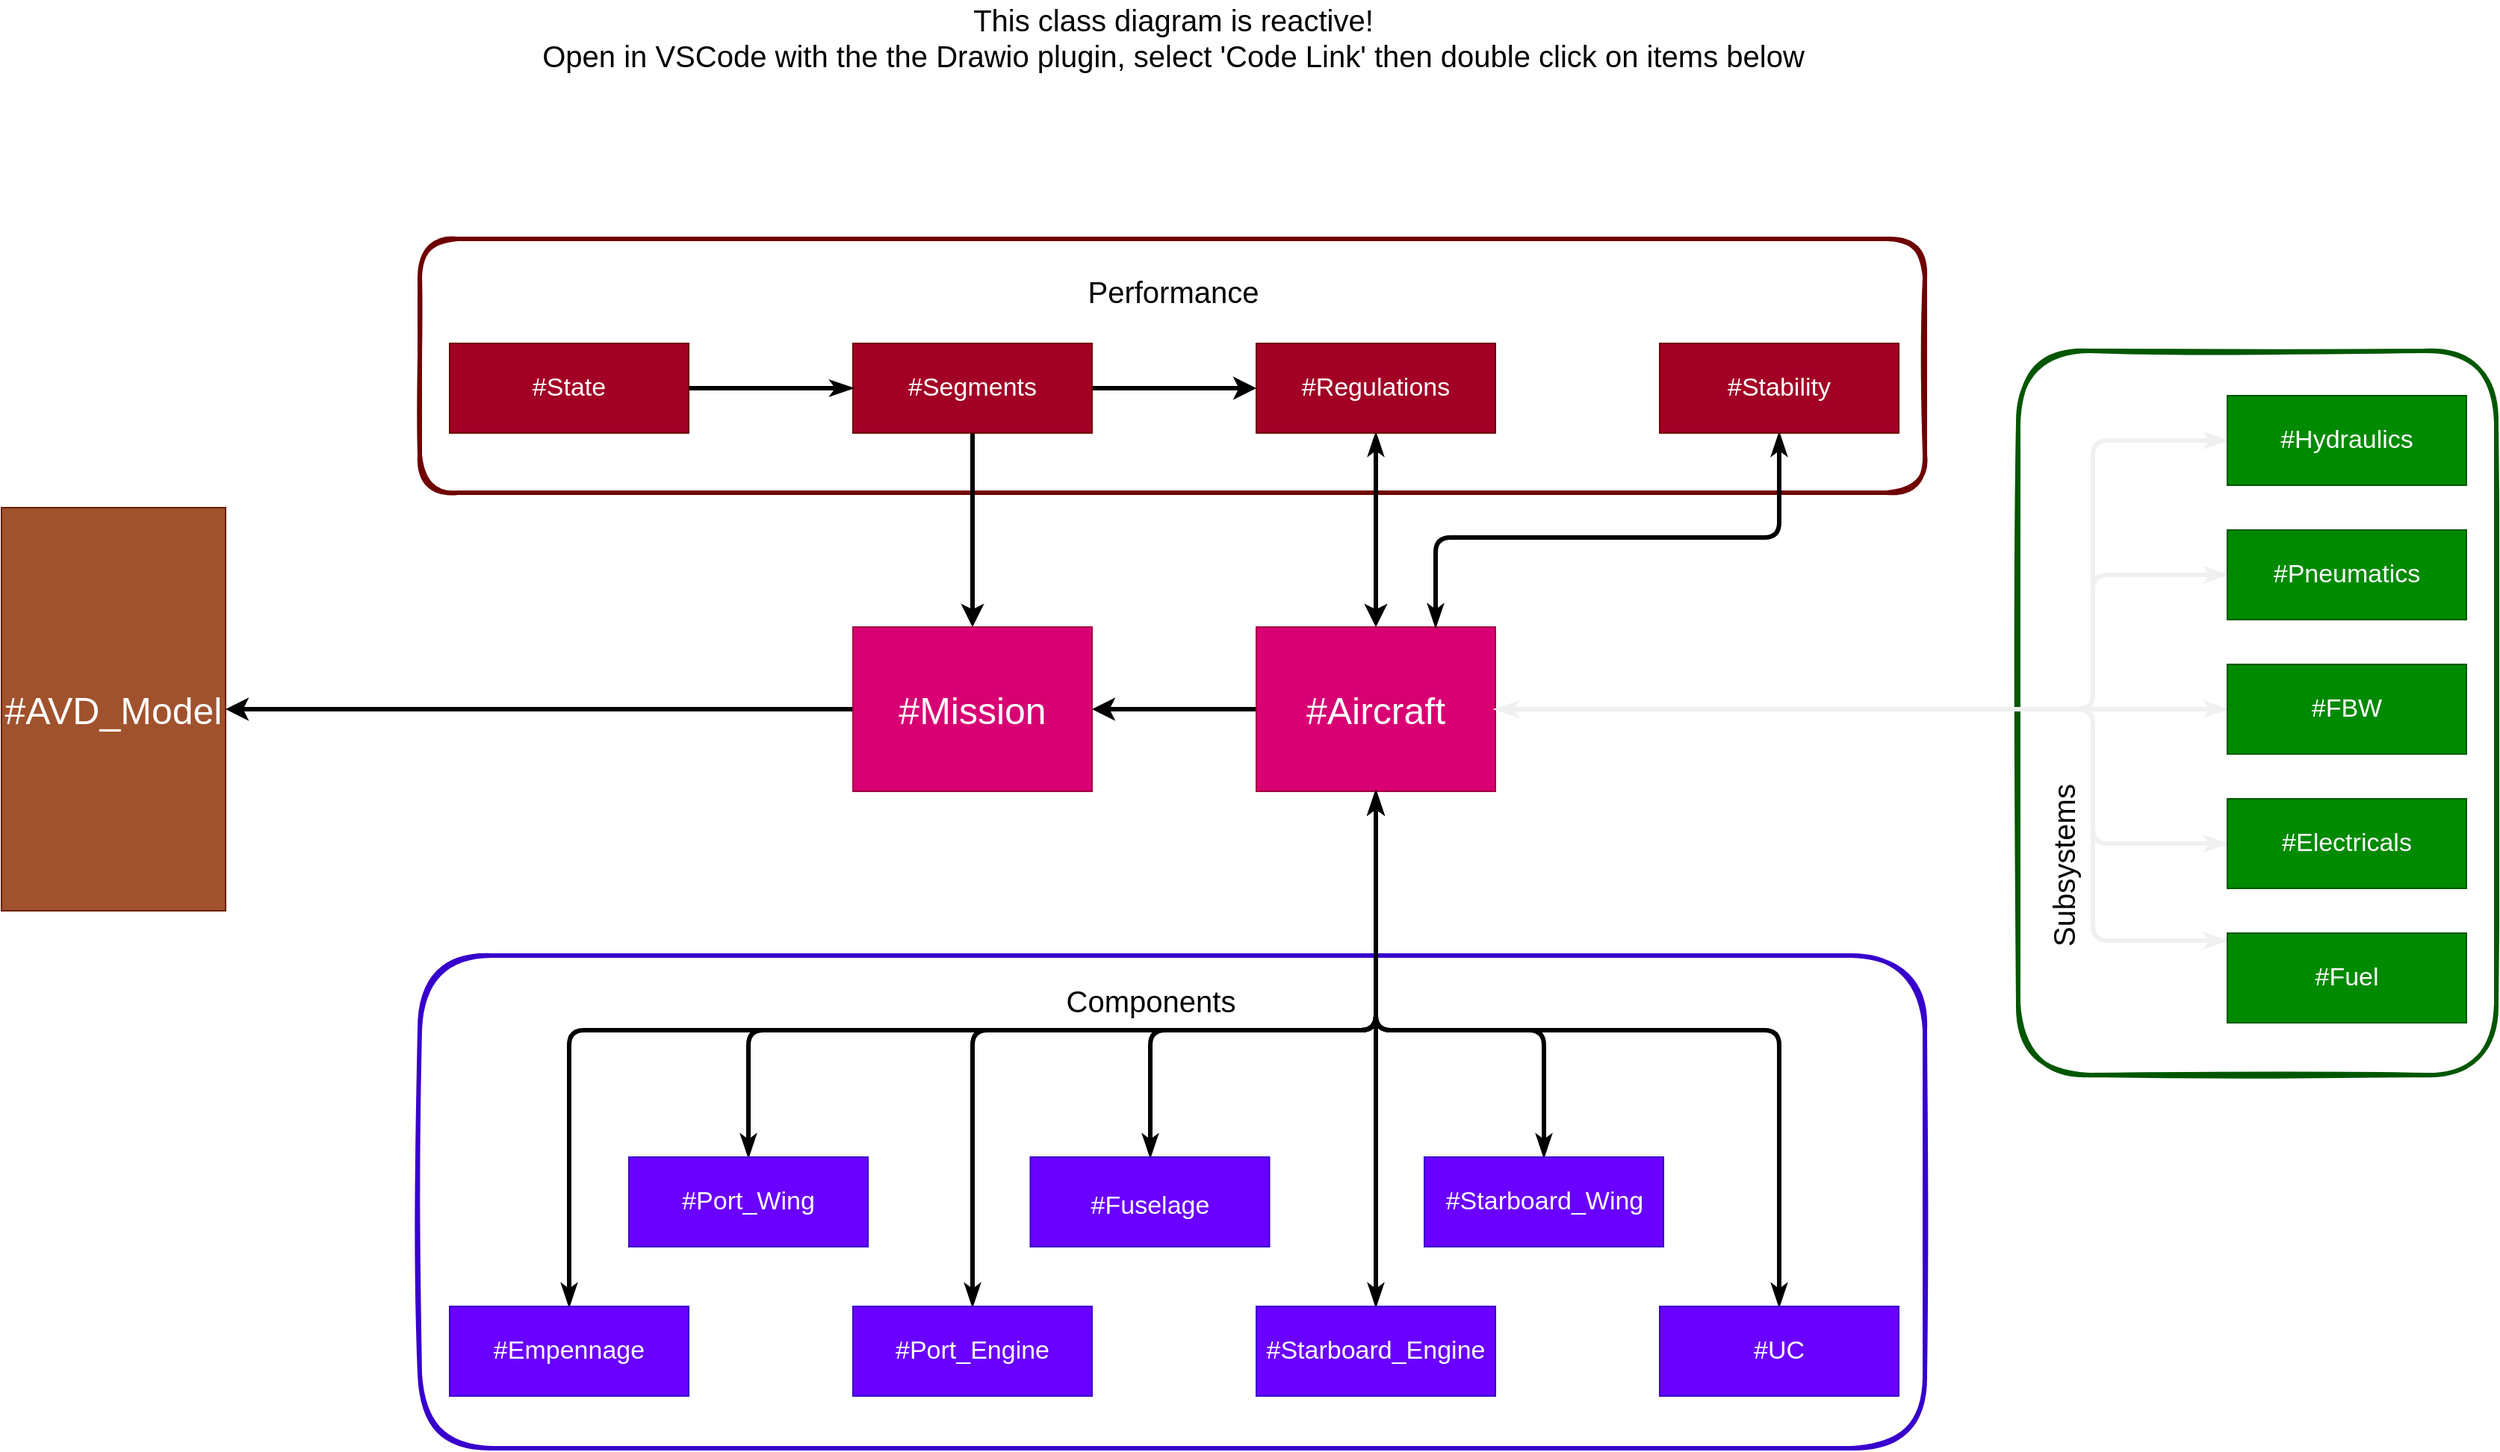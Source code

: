 <mxfile>
    <diagram id="kCiUBcg4THfwcubQhVI1" name="Page-1">
        <mxGraphModel dx="1970" dy="1338" grid="1" gridSize="10" guides="1" tooltips="1" connect="1" arrows="1" fold="1" page="1" pageScale="1" pageWidth="3300" pageHeight="2339" math="0" shadow="0">
            <root>
                <mxCell id="0"/>
                <mxCell id="1" parent="0"/>
                <mxCell id="56" value="" style="rounded=1;whiteSpace=wrap;html=1;sketch=1;fontSize=17;strokeWidth=3;strokeColor=#6F0000;fontColor=#ffffff;" vertex="1" parent="1">
                    <mxGeometry x="540" y="600" width="1007.5" height="170" as="geometry"/>
                </mxCell>
                <mxCell id="54" value="" style="rounded=1;whiteSpace=wrap;html=1;sketch=1;fontSize=17;strokeWidth=3;strokeColor=#005700;fontColor=#ffffff;" vertex="1" parent="1">
                    <mxGeometry x="1610" y="675" width="320" height="485" as="geometry"/>
                </mxCell>
                <mxCell id="53" value="" style="rounded=1;whiteSpace=wrap;html=1;sketch=1;fontSize=17;strokeWidth=3;strokeColor=#3700CC;fontColor=#ffffff;" vertex="1" parent="1">
                    <mxGeometry x="540" y="1080" width="1007.5" height="330" as="geometry"/>
                </mxCell>
                <mxCell id="13" style="edgeStyle=orthogonalEdgeStyle;rounded=0;orthogonalLoop=1;jettySize=auto;html=1;entryX=1;entryY=0.5;entryDx=0;entryDy=0;strokeWidth=3;" edge="1" parent="1" source="2" target="5">
                    <mxGeometry relative="1" as="geometry"/>
                </mxCell>
                <mxCell id="61" style="edgeStyle=orthogonalEdgeStyle;rounded=1;orthogonalLoop=1;jettySize=auto;html=1;fontSize=20;startArrow=classicThin;startFill=1;endArrow=classicThin;endFill=1;strokeWidth=3;" edge="1" parent="1" source="2" target="17">
                    <mxGeometry relative="1" as="geometry">
                        <Array as="points">
                            <mxPoint x="1180" y="1130"/>
                            <mxPoint x="1029" y="1130"/>
                        </Array>
                    </mxGeometry>
                </mxCell>
                <mxCell id="62" style="edgeStyle=orthogonalEdgeStyle;rounded=1;orthogonalLoop=1;jettySize=auto;html=1;entryX=0.5;entryY=0;entryDx=0;entryDy=0;fontSize=20;startArrow=classicThin;startFill=1;endArrow=classicThin;endFill=1;strokeWidth=3;" edge="1" parent="1" source="2" target="19">
                    <mxGeometry relative="1" as="geometry">
                        <Array as="points">
                            <mxPoint x="1180" y="1130"/>
                            <mxPoint x="760" y="1130"/>
                        </Array>
                    </mxGeometry>
                </mxCell>
                <mxCell id="63" style="edgeStyle=orthogonalEdgeStyle;rounded=1;orthogonalLoop=1;jettySize=auto;html=1;entryX=0.5;entryY=0;entryDx=0;entryDy=0;fontSize=20;startArrow=classicThin;startFill=1;endArrow=classicThin;endFill=1;strokeWidth=3;" edge="1" parent="1" source="2" target="20">
                    <mxGeometry relative="1" as="geometry">
                        <Array as="points">
                            <mxPoint x="1180" y="1130"/>
                            <mxPoint x="1292" y="1130"/>
                        </Array>
                    </mxGeometry>
                </mxCell>
                <mxCell id="64" style="edgeStyle=orthogonalEdgeStyle;rounded=1;orthogonalLoop=1;jettySize=auto;html=1;entryX=0.5;entryY=0;entryDx=0;entryDy=0;fontSize=20;startArrow=classicThin;startFill=1;endArrow=classicThin;endFill=1;strokeWidth=3;" edge="1" parent="1" source="2" target="29">
                    <mxGeometry relative="1" as="geometry">
                        <Array as="points">
                            <mxPoint x="1180" y="1130"/>
                            <mxPoint x="1450" y="1130"/>
                        </Array>
                    </mxGeometry>
                </mxCell>
                <mxCell id="65" style="edgeStyle=orthogonalEdgeStyle;rounded=1;orthogonalLoop=1;jettySize=auto;html=1;entryX=0.5;entryY=0;entryDx=0;entryDy=0;fontSize=20;startArrow=classicThin;startFill=1;endArrow=classicThin;endFill=1;strokeWidth=3;" edge="1" parent="1" source="2" target="25">
                    <mxGeometry relative="1" as="geometry"/>
                </mxCell>
                <mxCell id="67" style="edgeStyle=orthogonalEdgeStyle;rounded=1;orthogonalLoop=1;jettySize=auto;html=1;entryX=0.5;entryY=0;entryDx=0;entryDy=0;fontSize=20;startArrow=classicThin;startFill=1;endArrow=classicThin;endFill=1;strokeWidth=3;" edge="1" parent="1" source="2" target="28">
                    <mxGeometry relative="1" as="geometry">
                        <Array as="points">
                            <mxPoint x="1180" y="1130"/>
                            <mxPoint x="640" y="1130"/>
                        </Array>
                    </mxGeometry>
                </mxCell>
                <mxCell id="68" style="edgeStyle=orthogonalEdgeStyle;rounded=1;orthogonalLoop=1;jettySize=auto;html=1;entryX=0;entryY=0.5;entryDx=0;entryDy=0;fontSize=20;startArrow=classicThin;startFill=1;endArrow=classicThin;endFill=1;strokeColor=#f0f0f0;strokeWidth=3;" edge="1" parent="1" source="2" target="35">
                    <mxGeometry relative="1" as="geometry">
                        <Array as="points">
                            <mxPoint x="1660" y="915"/>
                            <mxPoint x="1660" y="735"/>
                        </Array>
                    </mxGeometry>
                </mxCell>
                <mxCell id="2" value="#Aircraft" style="whiteSpace=wrap;html=1;fontSize=25;fillColor=#d80073;strokeColor=#A50040;fontColor=#ffffff;" parent="1" vertex="1">
                    <mxGeometry x="1100" y="860" width="160" height="110" as="geometry"/>
                </mxCell>
                <mxCell id="3" value="&lt;font style=&quot;font-size: 20px;&quot;&gt;This class diagram is reactive!&lt;br style=&quot;font-size: 20px;&quot;&gt;Open in VSCode with the the Drawio plugin, select 'Code Link' then double click on items below&lt;/font&gt;" style="text;html=1;align=center;verticalAlign=middle;resizable=0;points=[];autosize=1;strokeColor=none;fontSize=20;" parent="1" vertex="1">
                    <mxGeometry x="613.75" y="440" width="860" height="50" as="geometry"/>
                </mxCell>
                <mxCell id="15" style="edgeStyle=orthogonalEdgeStyle;rounded=0;orthogonalLoop=1;jettySize=auto;html=1;startArrow=none;startFill=0;strokeWidth=3;" edge="1" parent="1" source="5" target="9">
                    <mxGeometry relative="1" as="geometry"/>
                </mxCell>
                <mxCell id="5" value="#Mission" style="whiteSpace=wrap;html=1;fontSize=25;fillColor=#d80073;strokeColor=#A50040;fontColor=#ffffff;" parent="1" vertex="1">
                    <mxGeometry x="830" y="860" width="160" height="110" as="geometry"/>
                </mxCell>
                <mxCell id="14" style="edgeStyle=orthogonalEdgeStyle;rounded=1;orthogonalLoop=1;jettySize=auto;html=1;startArrow=classicThin;startFill=1;strokeWidth=3;" edge="1" parent="1" source="6" target="2">
                    <mxGeometry relative="1" as="geometry"/>
                </mxCell>
                <mxCell id="6" value="#Regulations" style="whiteSpace=wrap;html=1;fontSize=17;fillColor=#a20025;strokeColor=#6F0000;fontColor=#ffffff;" parent="1" vertex="1">
                    <mxGeometry x="1100" y="670" width="160" height="60" as="geometry"/>
                </mxCell>
                <mxCell id="9" value="#AVD_Model" style="whiteSpace=wrap;html=1;fontSize=25;fillColor=#a0522d;strokeColor=#6D1F00;fontColor=#ffffff;sketch=0;" parent="1" vertex="1">
                    <mxGeometry x="260" y="780" width="150" height="270" as="geometry"/>
                </mxCell>
                <mxCell id="12" style="edgeStyle=orthogonalEdgeStyle;rounded=1;orthogonalLoop=1;jettySize=auto;html=1;strokeWidth=3;" edge="1" parent="1" source="10" target="5">
                    <mxGeometry relative="1" as="geometry"/>
                </mxCell>
                <mxCell id="32" style="edgeStyle=orthogonalEdgeStyle;rounded=0;orthogonalLoop=1;jettySize=auto;html=1;fontSize=17;startArrow=none;startFill=0;strokeWidth=3;" edge="1" parent="1" source="10" target="6">
                    <mxGeometry relative="1" as="geometry"/>
                </mxCell>
                <mxCell id="10" value="#Segments" style="whiteSpace=wrap;html=1;fontSize=17;fillColor=#a20025;strokeColor=#6F0000;fontColor=#ffffff;" vertex="1" parent="1">
                    <mxGeometry x="830" y="670" width="160" height="60" as="geometry"/>
                </mxCell>
                <mxCell id="17" value="&lt;font style=&quot;font-size: 17px&quot;&gt;#Fuselage&lt;/font&gt;" style="whiteSpace=wrap;html=1;fontSize=21;fillColor=#6a00ff;strokeColor=#3700CC;fontColor=#ffffff;" vertex="1" parent="1">
                    <mxGeometry x="948.75" y="1215" width="160" height="60" as="geometry"/>
                </mxCell>
                <mxCell id="19" value="#Port_Wing" style="whiteSpace=wrap;html=1;fontSize=17;fillColor=#6a00ff;strokeColor=#3700CC;fontColor=#ffffff;" vertex="1" parent="1">
                    <mxGeometry x="680" y="1215" width="160" height="60" as="geometry"/>
                </mxCell>
                <mxCell id="20" value="#Starboard_Wing" style="whiteSpace=wrap;html=1;fontSize=17;fillColor=#6a00ff;strokeColor=#3700CC;fontColor=#ffffff;" vertex="1" parent="1">
                    <mxGeometry x="1212.5" y="1215" width="160" height="60" as="geometry"/>
                </mxCell>
                <mxCell id="66" style="edgeStyle=orthogonalEdgeStyle;rounded=1;orthogonalLoop=1;jettySize=auto;html=1;entryX=0.5;entryY=1;entryDx=0;entryDy=0;fontSize=20;startArrow=classicThin;startFill=1;endArrow=classicThin;endFill=1;strokeWidth=3;exitX=0.5;exitY=0;exitDx=0;exitDy=0;" edge="1" parent="1" source="24" target="2">
                    <mxGeometry relative="1" as="geometry">
                        <Array as="points">
                            <mxPoint x="910" y="1130"/>
                            <mxPoint x="1180" y="1130"/>
                        </Array>
                    </mxGeometry>
                </mxCell>
                <mxCell id="24" value="#Port_Engine" style="whiteSpace=wrap;html=1;fontSize=17;fillColor=#6a00ff;strokeColor=#3700CC;fontColor=#ffffff;" vertex="1" parent="1">
                    <mxGeometry x="830" y="1315" width="160" height="60" as="geometry"/>
                </mxCell>
                <mxCell id="25" value="#Starboard_Engine" style="whiteSpace=wrap;html=1;fontSize=17;fillColor=#6a00ff;strokeColor=#3700CC;fontColor=#ffffff;" vertex="1" parent="1">
                    <mxGeometry x="1100" y="1315" width="160" height="60" as="geometry"/>
                </mxCell>
                <mxCell id="28" value="#Empennage" style="whiteSpace=wrap;html=1;fontSize=17;fillColor=#6a00ff;strokeColor=#3700CC;fontColor=#ffffff;" vertex="1" parent="1">
                    <mxGeometry x="560" y="1315" width="160" height="60" as="geometry"/>
                </mxCell>
                <mxCell id="29" value="#UC" style="whiteSpace=wrap;html=1;fontSize=17;fillColor=#6a00ff;strokeColor=#3700CC;fontColor=#ffffff;" vertex="1" parent="1">
                    <mxGeometry x="1370" y="1315" width="160" height="60" as="geometry"/>
                </mxCell>
                <mxCell id="69" style="edgeStyle=orthogonalEdgeStyle;rounded=1;orthogonalLoop=1;jettySize=auto;html=1;entryX=1;entryY=0.5;entryDx=0;entryDy=0;fontSize=20;startArrow=classicThin;startFill=1;endArrow=classicThin;endFill=1;strokeColor=#f0f0f0;strokeWidth=3;exitX=0;exitY=0.5;exitDx=0;exitDy=0;" edge="1" parent="1" source="33" target="2">
                    <mxGeometry relative="1" as="geometry">
                        <Array as="points">
                            <mxPoint x="1660" y="825"/>
                            <mxPoint x="1660" y="915"/>
                        </Array>
                    </mxGeometry>
                </mxCell>
                <mxCell id="33" value="#Pneumatics" style="whiteSpace=wrap;html=1;fontSize=17;fillColor=#008a00;strokeColor=#005700;fontColor=#ffffff;" vertex="1" parent="1">
                    <mxGeometry x="1750" y="795" width="160" height="60" as="geometry"/>
                </mxCell>
                <mxCell id="71" style="edgeStyle=orthogonalEdgeStyle;rounded=1;orthogonalLoop=1;jettySize=auto;html=1;entryX=1;entryY=0.5;entryDx=0;entryDy=0;fontSize=20;startArrow=classicThin;startFill=1;endArrow=classicThin;endFill=1;strokeColor=#f0f0f0;strokeWidth=3;exitX=0;exitY=0.5;exitDx=0;exitDy=0;" edge="1" parent="1" source="34" target="2">
                    <mxGeometry relative="1" as="geometry">
                        <Array as="points">
                            <mxPoint x="1690" y="915"/>
                            <mxPoint x="1690" y="915"/>
                        </Array>
                    </mxGeometry>
                </mxCell>
                <mxCell id="34" value="#FBW" style="whiteSpace=wrap;html=1;fontSize=17;fillColor=#008a00;strokeColor=#005700;fontColor=#ffffff;" vertex="1" parent="1">
                    <mxGeometry x="1750" y="885" width="160" height="60" as="geometry"/>
                </mxCell>
                <mxCell id="35" value="#Hydraulics" style="whiteSpace=wrap;html=1;fontSize=17;fillColor=#008a00;strokeColor=#005700;fontColor=#ffffff;" vertex="1" parent="1">
                    <mxGeometry x="1750" y="705" width="160" height="60" as="geometry"/>
                </mxCell>
                <mxCell id="72" style="edgeStyle=orthogonalEdgeStyle;rounded=1;orthogonalLoop=1;jettySize=auto;html=1;entryX=1;entryY=0.5;entryDx=0;entryDy=0;fontSize=20;startArrow=classicThin;startFill=1;endArrow=classicThin;endFill=1;strokeColor=#f0f0f0;strokeWidth=3;" edge="1" parent="1" source="36" target="2">
                    <mxGeometry relative="1" as="geometry">
                        <Array as="points">
                            <mxPoint x="1660" y="1005"/>
                            <mxPoint x="1660" y="915"/>
                        </Array>
                    </mxGeometry>
                </mxCell>
                <mxCell id="36" value="#Electricals" style="whiteSpace=wrap;html=1;fontSize=17;fillColor=#008a00;strokeColor=#005700;fontColor=#ffffff;" vertex="1" parent="1">
                    <mxGeometry x="1750" y="975" width="160" height="60" as="geometry"/>
                </mxCell>
                <mxCell id="37" value="Components" style="text;html=1;align=center;verticalAlign=middle;resizable=0;points=[];autosize=1;strokeColor=none;fontSize=20;" vertex="1" parent="1">
                    <mxGeometry x="963.75" y="1095" width="130" height="30" as="geometry"/>
                </mxCell>
                <mxCell id="70" style="edgeStyle=orthogonalEdgeStyle;rounded=1;orthogonalLoop=1;jettySize=auto;html=1;entryX=1;entryY=0.5;entryDx=0;entryDy=0;fontSize=20;startArrow=classicThin;startFill=1;endArrow=classicThin;endFill=1;strokeColor=#f0f0f0;strokeWidth=3;" edge="1" parent="1" source="38" target="2">
                    <mxGeometry relative="1" as="geometry">
                        <Array as="points">
                            <mxPoint x="1660" y="1070"/>
                            <mxPoint x="1660" y="915"/>
                        </Array>
                    </mxGeometry>
                </mxCell>
                <mxCell id="38" value="#Fuel" style="whiteSpace=wrap;html=1;fontSize=17;fillColor=#008a00;strokeColor=#005700;fontColor=#ffffff;" vertex="1" parent="1">
                    <mxGeometry x="1750" y="1065" width="160" height="60" as="geometry"/>
                </mxCell>
                <mxCell id="46" value="Subsystems" style="text;html=1;align=center;verticalAlign=middle;resizable=0;points=[];autosize=1;strokeColor=none;fontSize=20;rotation=-90;" vertex="1" parent="1">
                    <mxGeometry x="1580" y="1005" width="120" height="30" as="geometry"/>
                </mxCell>
                <mxCell id="55" style="edgeStyle=orthogonalEdgeStyle;rounded=1;orthogonalLoop=1;jettySize=auto;html=1;entryX=0.75;entryY=0;entryDx=0;entryDy=0;fontSize=17;startArrow=classicThin;startFill=1;endArrow=classicThin;endFill=1;strokeWidth=3;" edge="1" parent="1" source="49" target="2">
                    <mxGeometry relative="1" as="geometry">
                        <Array as="points">
                            <mxPoint x="1450" y="800"/>
                            <mxPoint x="1220" y="800"/>
                        </Array>
                    </mxGeometry>
                </mxCell>
                <mxCell id="49" value="#Stability" style="whiteSpace=wrap;html=1;fontSize=17;fillColor=#a20025;strokeColor=#6F0000;fontColor=#ffffff;" vertex="1" parent="1">
                    <mxGeometry x="1370" y="670" width="160" height="60" as="geometry"/>
                </mxCell>
                <mxCell id="57" value="Performance" style="text;html=1;align=center;verticalAlign=middle;resizable=0;points=[];autosize=1;strokeColor=none;fontSize=20;" vertex="1" parent="1">
                    <mxGeometry x="978.75" y="620" width="130" height="30" as="geometry"/>
                </mxCell>
                <mxCell id="59" style="edgeStyle=orthogonalEdgeStyle;rounded=0;orthogonalLoop=1;jettySize=auto;html=1;entryX=0;entryY=0.5;entryDx=0;entryDy=0;fontSize=20;startArrow=none;startFill=0;endArrow=classicThin;endFill=1;strokeWidth=3;" edge="1" parent="1" source="58" target="10">
                    <mxGeometry relative="1" as="geometry"/>
                </mxCell>
                <mxCell id="58" value="#State" style="whiteSpace=wrap;html=1;fontSize=17;fillColor=#a20025;strokeColor=#6F0000;fontColor=#ffffff;" vertex="1" parent="1">
                    <mxGeometry x="560" y="670" width="160" height="60" as="geometry"/>
                </mxCell>
            </root>
        </mxGraphModel>
    </diagram>
</mxfile>